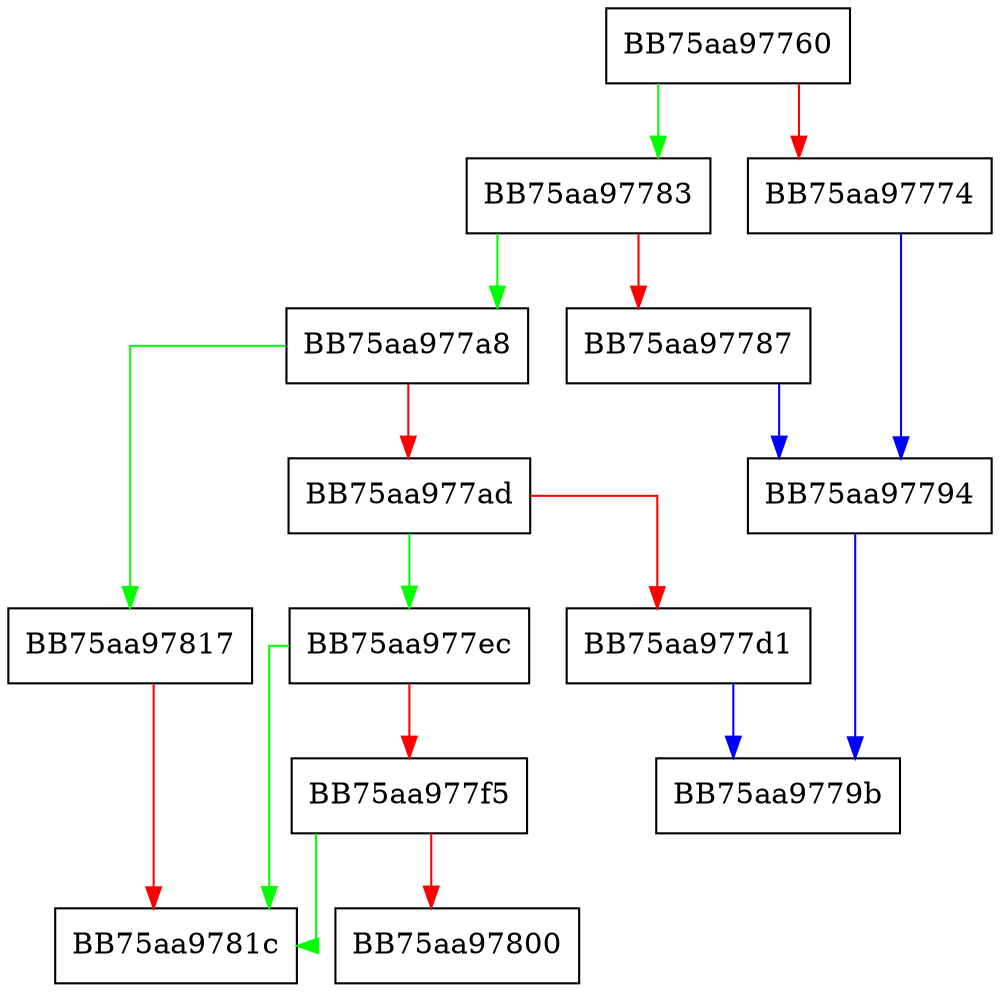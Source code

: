 digraph kcrc_fcrc_callback {
  node [shape="box"];
  graph [splines=ortho];
  BB75aa97760 -> BB75aa97783 [color="green"];
  BB75aa97760 -> BB75aa97774 [color="red"];
  BB75aa97774 -> BB75aa97794 [color="blue"];
  BB75aa97783 -> BB75aa977a8 [color="green"];
  BB75aa97783 -> BB75aa97787 [color="red"];
  BB75aa97787 -> BB75aa97794 [color="blue"];
  BB75aa97794 -> BB75aa9779b [color="blue"];
  BB75aa977a8 -> BB75aa97817 [color="green"];
  BB75aa977a8 -> BB75aa977ad [color="red"];
  BB75aa977ad -> BB75aa977ec [color="green"];
  BB75aa977ad -> BB75aa977d1 [color="red"];
  BB75aa977d1 -> BB75aa9779b [color="blue"];
  BB75aa977ec -> BB75aa9781c [color="green"];
  BB75aa977ec -> BB75aa977f5 [color="red"];
  BB75aa977f5 -> BB75aa9781c [color="green"];
  BB75aa977f5 -> BB75aa97800 [color="red"];
  BB75aa97817 -> BB75aa9781c [color="red"];
}